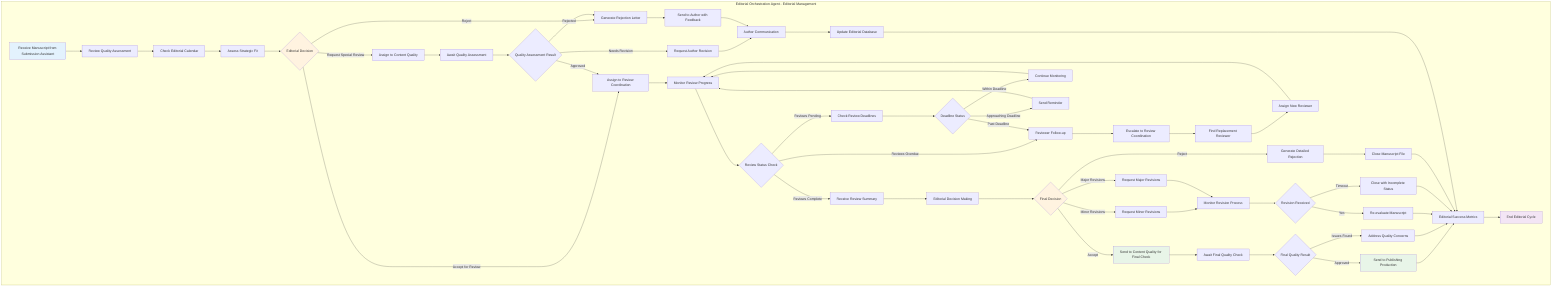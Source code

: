 graph TD
    subgraph "Editorial Orchestration Agent - Editorial Management"
        A3[Receive Manuscript from Submission Assistant] --> B3[Review Quality Assessment]
        B3 --> C3[Check Editorial Calendar]
        C3 --> D3[Assess Strategic Fit]
        D3 --> E3{Editorial Decision}
        
        E3 -->|Accept for Review| F3[Assign to Review Coordination]
        E3 -->|Request Special Review| G3[Assign to Content Quality]
        E3 -->|Reject| H3[Generate Rejection Letter]
        
        F3 --> I3[Monitor Review Progress]
        G3 --> J3[Await Quality Assessment]
        H3 --> K3[Send to Author with Feedback]
        
        I3 --> L3{Review Status Check}
        L3 -->|Reviews Complete| M3[Receive Review Summary]
        L3 -->|Reviews Pending| N3[Check Review Deadlines]
        L3 -->|Reviews Overdue| O3[Reviewer Follow-up]
        
        J3 --> P3{Quality Assessment Result}
        P3 -->|Approved| F3
        P3 -->|Rejected| H3
        P3 -->|Needs Revision| Q3[Request Author Revision]
        
        M3 --> R3[Editorial Decision Making]
        R3 --> S3{Final Decision}
        S3 -->|Accept| T3[Send to Content Quality for Final Check]
        S3 -->|Minor Revisions| U3[Request Minor Revisions]
        S3 -->|Major Revisions| V3[Request Major Revisions]
        S3 -->|Reject| W3[Generate Detailed Rejection]
        
        N3 --> X3{Deadline Status}
        X3 -->|Within Deadline| Y3[Continue Monitoring]
        X3 -->|Approaching Deadline| Z3[Send Reminder]
        X3 -->|Past Deadline| O3
        
        O3 --> AA3[Escalate to Review Coordination]
        AA3 --> BB3[Find Replacement Reviewer]
        BB3 --> CC3[Assign New Reviewer]
        
        T3 --> DD3[Await Final Quality Check]
        U3 --> EE3[Monitor Revision Process]
        V3 --> EE3
        W3 --> FF3[Close Manuscript File]
        
        DD3 --> GG3{Final Quality Result}
        GG3 -->|Approved| HH3[Send to Publishing Production]
        GG3 -->|Issues Found| II3[Address Quality Concerns]
        
        EE3 --> JJ3{Revision Received}
        JJ3 -->|Yes| KK3[Re-evaluate Manuscript]
        JJ3 -->|Timeout| LL3[Close with Incomplete Status]
        
        Y3 --> I3
        Z3 --> I3
        CC3 --> I3
        Q3 --> MM3[Author Communication]
        K3 --> MM3
        MM3 --> NN3[Update Editorial Database]
        
        HH3 --> OO3[Editorial Success Metrics]
        II3 --> OO3
        KK3 --> OO3
        LL3 --> OO3
        FF3 --> OO3
        NN3 --> OO3
        OO3 --> PP3[End Editorial Cycle]
    end
    
    style A3 fill:#e3f2fd
    style PP3 fill:#f3e5f5
    style E3 fill:#fff3e0
    style S3 fill:#fff3e0
    style T3 fill:#e8f5e8
    style HH3 fill:#e8f5e8